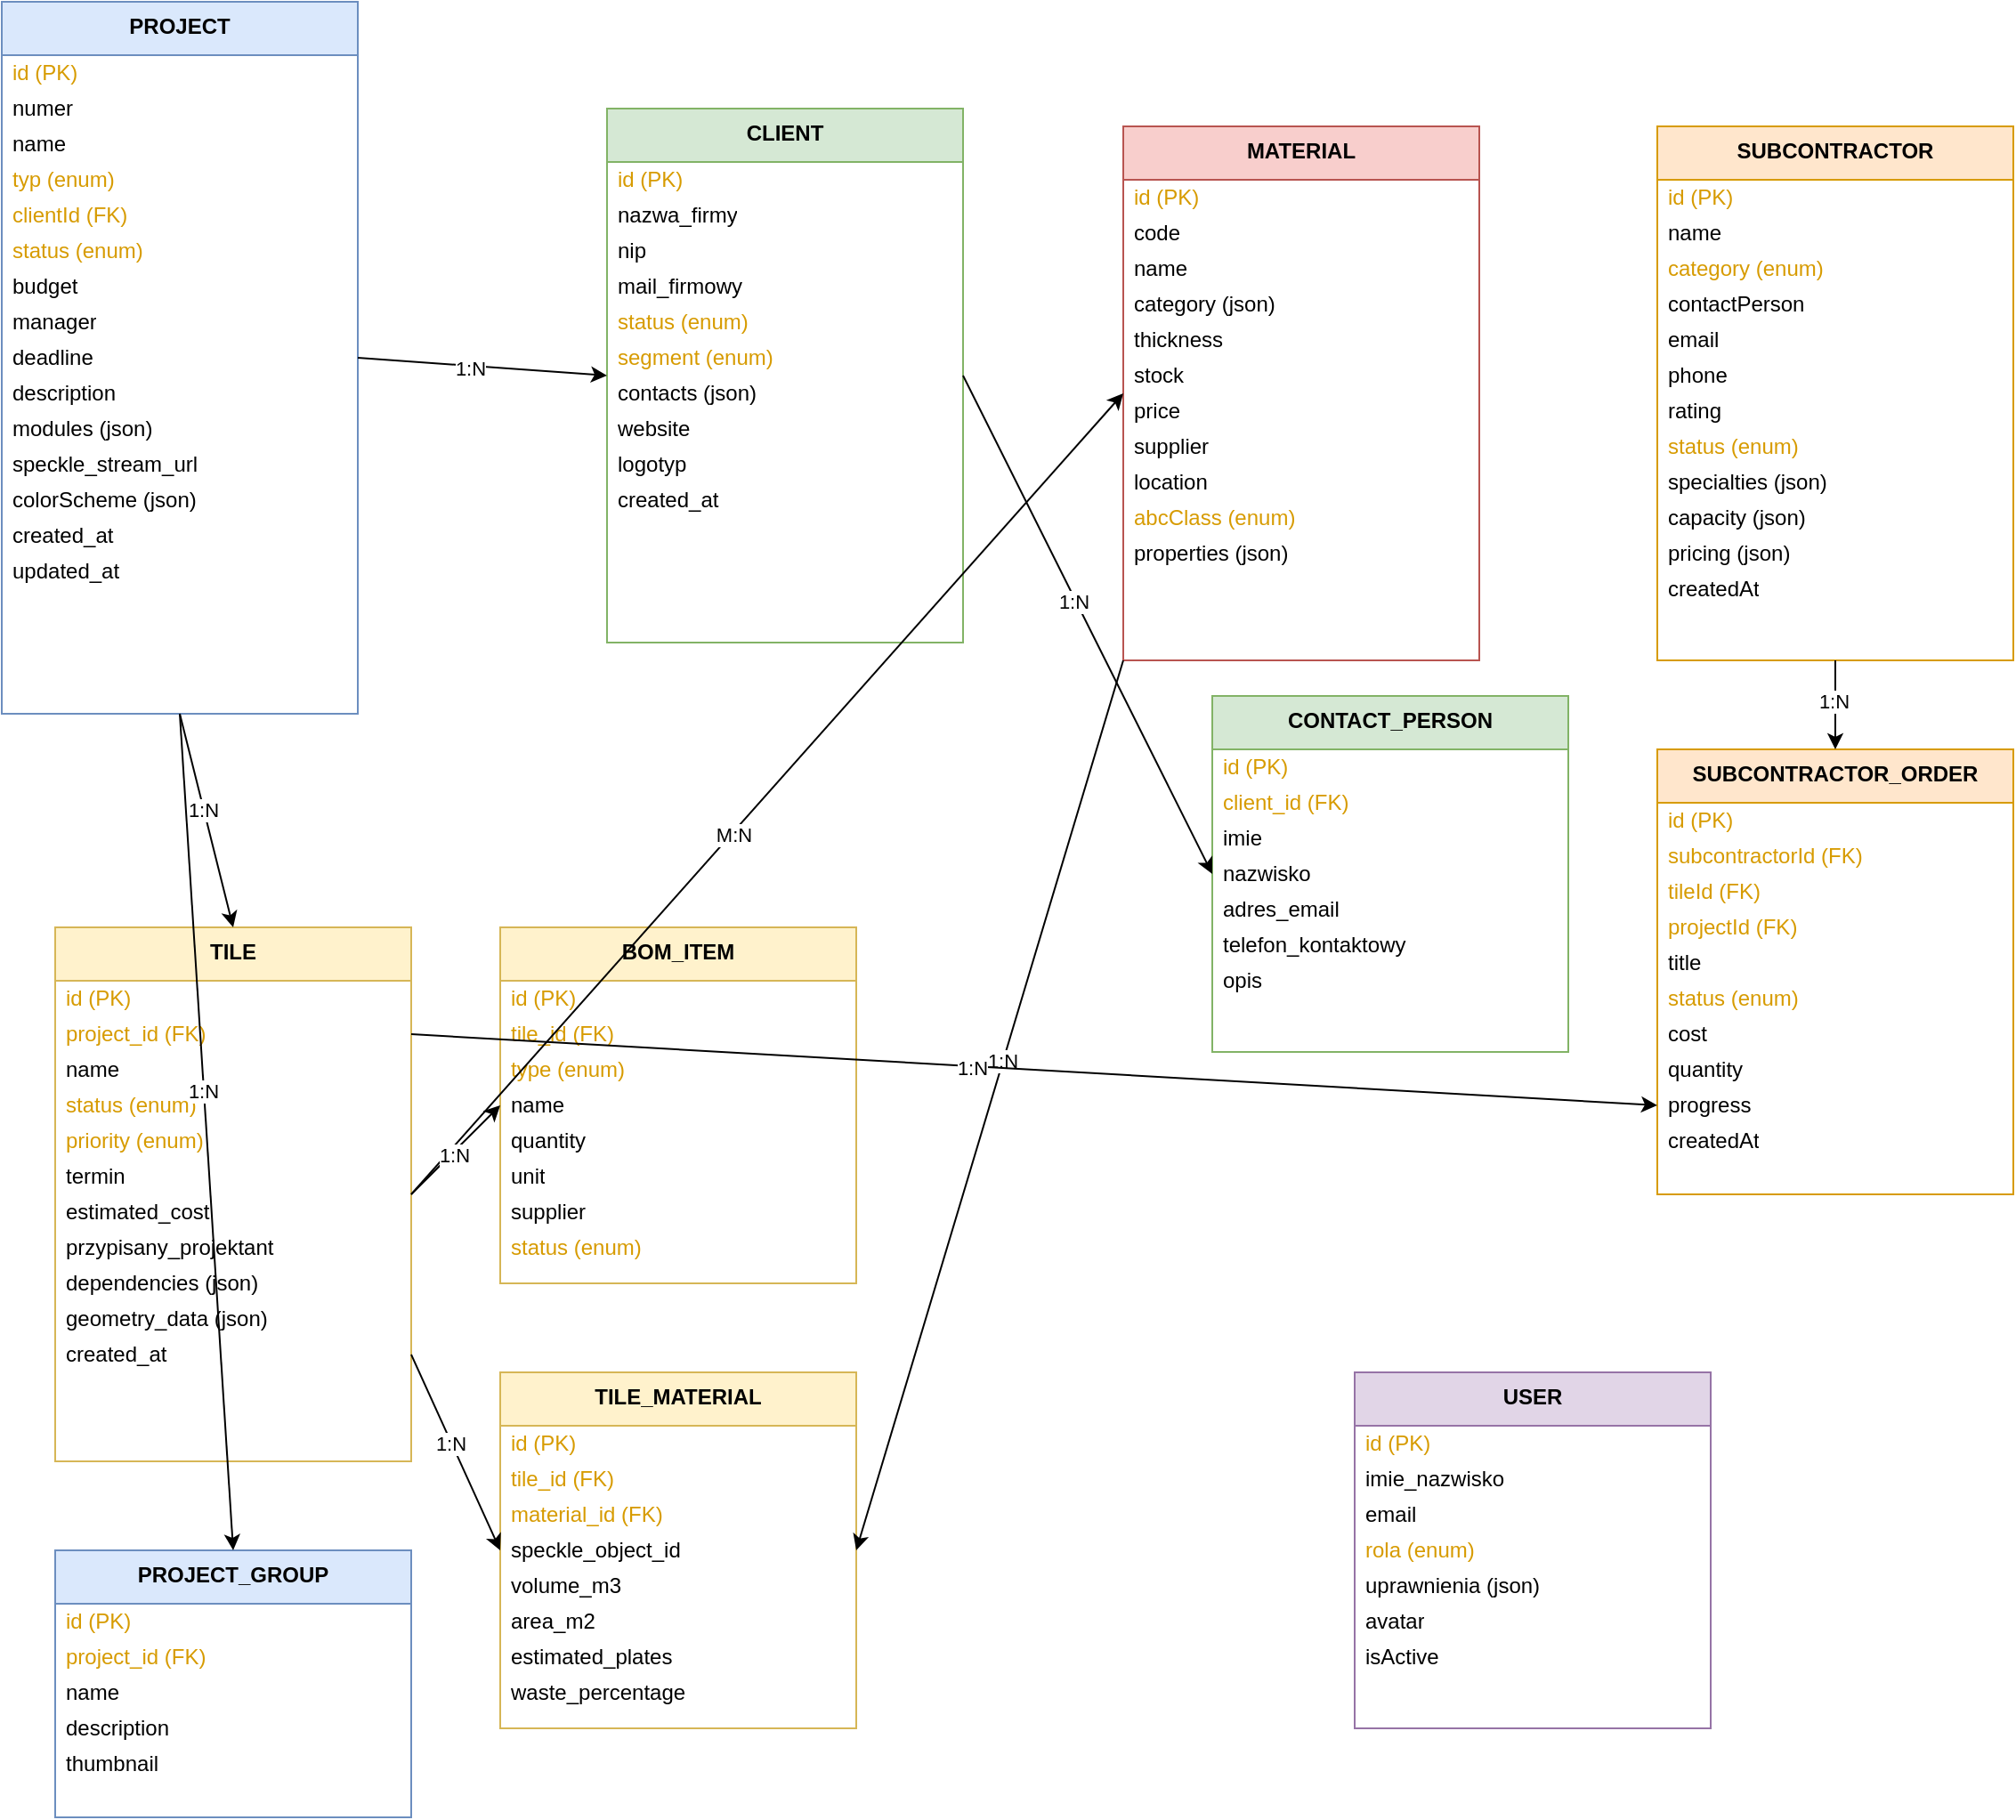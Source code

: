<mxfile>
    <diagram name="FabManage ERD" id="erd-diagram">
        <mxGraphModel dx="693" dy="568" grid="1" gridSize="10" guides="1" tooltips="1" connect="1" arrows="1" fold="1" page="1" pageScale="1" pageWidth="3000" pageHeight="2000" math="0" shadow="0">
            <root>
                <mxCell id="0"/>
                <mxCell id="1" parent="0"/>
                <mxCell id="project" value="PROJECT" style="swimlane;fontStyle=1;align=center;verticalAlign=top;childLayout=stackLayout;horizontal=1;startSize=30;horizontalStack=0;resizeParent=1;resizeLast=0;collapsible=1;marginBottom=0;whiteSpace=wrap;html=1;fillColor=#dae8fc;strokeColor=#6c8ebf;" parent="1" vertex="1">
                    <mxGeometry x="70" y="30" width="200" height="400" as="geometry"/>
                </mxCell>
                <mxCell id="project-id" value="id (PK)" style="text;strokeColor=none;fillColor=none;align=left;verticalAlign=middle;spacingLeft=4;spacingRight=4;overflow=hidden;rotatable=0;points=[[0,0.5],[1,0.5]];portConstraint=eastwest;whiteSpace=wrap;html=1;fontColor=#d79b00;" parent="project" vertex="1">
                    <mxGeometry y="30" width="200" height="20" as="geometry"/>
                </mxCell>
                <mxCell id="project-numer" value="numer" style="text;strokeColor=none;fillColor=none;align=left;verticalAlign=middle;spacingLeft=4;spacingRight=4;overflow=hidden;rotatable=0;points=[[0,0.5],[1,0.5]];portConstraint=eastwest;whiteSpace=wrap;html=1;" parent="project" vertex="1">
                    <mxGeometry y="50" width="200" height="20" as="geometry"/>
                </mxCell>
                <mxCell id="project-name" value="name" style="text;strokeColor=none;fillColor=none;align=left;verticalAlign=middle;spacingLeft=4;spacingRight=4;overflow=hidden;rotatable=0;points=[[0,0.5],[1,0.5]];portConstraint=eastwest;whiteSpace=wrap;html=1;" parent="project" vertex="1">
                    <mxGeometry y="70" width="200" height="20" as="geometry"/>
                </mxCell>
                <mxCell id="project-typ" value="typ (enum)" style="text;strokeColor=none;fillColor=none;align=left;verticalAlign=middle;spacingLeft=4;spacingRight=4;overflow=hidden;rotatable=0;points=[[0,0.5],[1,0.5]];portConstraint=eastwest;whiteSpace=wrap;html=1;fontColor=#d79b00;" parent="project" vertex="1">
                    <mxGeometry y="90" width="200" height="20" as="geometry"/>
                </mxCell>
                <mxCell id="project-clientId" value="clientId (FK)" style="text;strokeColor=none;fillColor=none;align=left;verticalAlign=middle;spacingLeft=4;spacingRight=4;overflow=hidden;rotatable=0;points=[[0,0.5],[1,0.5]];portConstraint=eastwest;whiteSpace=wrap;html=1;fontColor=#d79b00;" parent="project" vertex="1">
                    <mxGeometry y="110" width="200" height="20" as="geometry"/>
                </mxCell>
                <mxCell id="project-status" value="status (enum)" style="text;strokeColor=none;fillColor=none;align=left;verticalAlign=middle;spacingLeft=4;spacingRight=4;overflow=hidden;rotatable=0;points=[[0,0.5],[1,0.5]];portConstraint=eastwest;whiteSpace=wrap;html=1;fontColor=#d79b00;" parent="project" vertex="1">
                    <mxGeometry y="130" width="200" height="20" as="geometry"/>
                </mxCell>
                <mxCell id="project-budget" value="budget" style="text;strokeColor=none;fillColor=none;align=left;verticalAlign=middle;spacingLeft=4;spacingRight=4;overflow=hidden;rotatable=0;points=[[0,0.5],[1,0.5]];portConstraint=eastwest;whiteSpace=wrap;html=1;" parent="project" vertex="1">
                    <mxGeometry y="150" width="200" height="20" as="geometry"/>
                </mxCell>
                <mxCell id="project-manager" value="manager" style="text;strokeColor=none;fillColor=none;align=left;verticalAlign=middle;spacingLeft=4;spacingRight=4;overflow=hidden;rotatable=0;points=[[0,0.5],[1,0.5]];portConstraint=eastwest;whiteSpace=wrap;html=1;" parent="project" vertex="1">
                    <mxGeometry y="170" width="200" height="20" as="geometry"/>
                </mxCell>
                <mxCell id="project-deadline" value="deadline" style="text;strokeColor=none;fillColor=none;align=left;verticalAlign=middle;spacingLeft=4;spacingRight=4;overflow=hidden;rotatable=0;points=[[0,0.5],[1,0.5]];portConstraint=eastwest;whiteSpace=wrap;html=1;" parent="project" vertex="1">
                    <mxGeometry y="190" width="200" height="20" as="geometry"/>
                </mxCell>
                <mxCell id="project-description" value="description" style="text;strokeColor=none;fillColor=none;align=left;verticalAlign=middle;spacingLeft=4;spacingRight=4;overflow=hidden;rotatable=0;points=[[0,0.5],[1,0.5]];portConstraint=eastwest;whiteSpace=wrap;html=1;" parent="project" vertex="1">
                    <mxGeometry y="210" width="200" height="20" as="geometry"/>
                </mxCell>
                <mxCell id="project-modules" value="modules (json)" style="text;strokeColor=none;fillColor=none;align=left;verticalAlign=middle;spacingLeft=4;spacingRight=4;overflow=hidden;rotatable=0;points=[[0,0.5],[1,0.5]];portConstraint=eastwest;whiteSpace=wrap;html=1;" parent="project" vertex="1">
                    <mxGeometry y="230" width="200" height="20" as="geometry"/>
                </mxCell>
                <mxCell id="project-speckle" value="speckle_stream_url" style="text;strokeColor=none;fillColor=none;align=left;verticalAlign=middle;spacingLeft=4;spacingRight=4;overflow=hidden;rotatable=0;points=[[0,0.5],[1,0.5]];portConstraint=eastwest;whiteSpace=wrap;html=1;" parent="project" vertex="1">
                    <mxGeometry y="250" width="200" height="20" as="geometry"/>
                </mxCell>
                <mxCell id="project-color" value="colorScheme (json)" style="text;strokeColor=none;fillColor=none;align=left;verticalAlign=middle;spacingLeft=4;spacingRight=4;overflow=hidden;rotatable=0;points=[[0,0.5],[1,0.5]];portConstraint=eastwest;whiteSpace=wrap;html=1;" parent="project" vertex="1">
                    <mxGeometry y="270" width="200" height="20" as="geometry"/>
                </mxCell>
                <mxCell id="project-created" value="created_at" style="text;strokeColor=none;fillColor=none;align=left;verticalAlign=middle;spacingLeft=4;spacingRight=4;overflow=hidden;rotatable=0;points=[[0,0.5],[1,0.5]];portConstraint=eastwest;whiteSpace=wrap;html=1;" parent="project" vertex="1">
                    <mxGeometry y="290" width="200" height="20" as="geometry"/>
                </mxCell>
                <mxCell id="project-updated" value="updated_at" style="text;strokeColor=none;fillColor=none;align=left;verticalAlign=middle;spacingLeft=4;spacingRight=4;overflow=hidden;rotatable=0;points=[[0,0.5],[1,0.5]];portConstraint=eastwest;whiteSpace=wrap;html=1;" parent="project" vertex="1">
                    <mxGeometry y="310" width="200" height="20" as="geometry"/>
                </mxCell>
                <mxCell id="project_group" value="PROJECT_GROUP" style="swimlane;fontStyle=1;align=center;verticalAlign=top;childLayout=stackLayout;horizontal=1;startSize=30;horizontalStack=0;resizeParent=1;resizeLast=0;collapsible=1;marginBottom=0;whiteSpace=wrap;html=1;fillColor=#dae8fc;strokeColor=#6c8ebf;" parent="1" vertex="1">
                    <mxGeometry x="100" y="900" width="200" height="150" as="geometry"/>
                </mxCell>
                <mxCell id="project_group-id" value="id (PK)" style="text;strokeColor=none;fillColor=none;align=left;verticalAlign=middle;spacingLeft=4;spacingRight=4;overflow=hidden;rotatable=0;points=[[0,0.5],[1,0.5]];portConstraint=eastwest;whiteSpace=wrap;html=1;fontColor=#d79b00;" parent="project_group" vertex="1">
                    <mxGeometry y="30" width="200" height="20" as="geometry"/>
                </mxCell>
                <mxCell id="project_group-project_id" value="project_id (FK)" style="text;strokeColor=none;fillColor=none;align=left;verticalAlign=middle;spacingLeft=4;spacingRight=4;overflow=hidden;rotatable=0;points=[[0,0.5],[1,0.5]];portConstraint=eastwest;whiteSpace=wrap;html=1;fontColor=#d79b00;" parent="project_group" vertex="1">
                    <mxGeometry y="50" width="200" height="20" as="geometry"/>
                </mxCell>
                <mxCell id="project_group-name" value="name" style="text;strokeColor=none;fillColor=none;align=left;verticalAlign=middle;spacingLeft=4;spacingRight=4;overflow=hidden;rotatable=0;points=[[0,0.5],[1,0.5]];portConstraint=eastwest;whiteSpace=wrap;html=1;" parent="project_group" vertex="1">
                    <mxGeometry y="70" width="200" height="20" as="geometry"/>
                </mxCell>
                <mxCell id="project_group-description" value="description" style="text;strokeColor=none;fillColor=none;align=left;verticalAlign=middle;spacingLeft=4;spacingRight=4;overflow=hidden;rotatable=0;points=[[0,0.5],[1,0.5]];portConstraint=eastwest;whiteSpace=wrap;html=1;" parent="project_group" vertex="1">
                    <mxGeometry y="90" width="200" height="20" as="geometry"/>
                </mxCell>
                <mxCell id="project_group-thumbnail" value="thumbnail" style="text;strokeColor=none;fillColor=none;align=left;verticalAlign=middle;spacingLeft=4;spacingRight=4;overflow=hidden;rotatable=0;points=[[0,0.5],[1,0.5]];portConstraint=eastwest;whiteSpace=wrap;html=1;" parent="project_group" vertex="1">
                    <mxGeometry y="110" width="200" height="20" as="geometry"/>
                </mxCell>
                <mxCell id="client" value="CLIENT" style="swimlane;fontStyle=1;align=center;verticalAlign=top;childLayout=stackLayout;horizontal=1;startSize=30;horizontalStack=0;resizeParent=1;resizeLast=0;collapsible=1;marginBottom=0;whiteSpace=wrap;html=1;fillColor=#d5e8d4;strokeColor=#82b366;" parent="1" vertex="1">
                    <mxGeometry x="410" y="90" width="200" height="300" as="geometry"/>
                </mxCell>
                <mxCell id="client-id" value="id (PK)" style="text;strokeColor=none;fillColor=none;align=left;verticalAlign=middle;spacingLeft=4;spacingRight=4;overflow=hidden;rotatable=0;points=[[0,0.5],[1,0.5]];portConstraint=eastwest;whiteSpace=wrap;html=1;fontColor=#d79b00;" parent="client" vertex="1">
                    <mxGeometry y="30" width="200" height="20" as="geometry"/>
                </mxCell>
                <mxCell id="client-nazwa" value="nazwa_firmy" style="text;strokeColor=none;fillColor=none;align=left;verticalAlign=middle;spacingLeft=4;spacingRight=4;overflow=hidden;rotatable=0;points=[[0,0.5],[1,0.5]];portConstraint=eastwest;whiteSpace=wrap;html=1;" parent="client" vertex="1">
                    <mxGeometry y="50" width="200" height="20" as="geometry"/>
                </mxCell>
                <mxCell id="client-nip" value="nip" style="text;strokeColor=none;fillColor=none;align=left;verticalAlign=middle;spacingLeft=4;spacingRight=4;overflow=hidden;rotatable=0;points=[[0,0.5],[1,0.5]];portConstraint=eastwest;whiteSpace=wrap;html=1;" parent="client" vertex="1">
                    <mxGeometry y="70" width="200" height="20" as="geometry"/>
                </mxCell>
                <mxCell id="client-email" value="mail_firmowy" style="text;strokeColor=none;fillColor=none;align=left;verticalAlign=middle;spacingLeft=4;spacingRight=4;overflow=hidden;rotatable=0;points=[[0,0.5],[1,0.5]];portConstraint=eastwest;whiteSpace=wrap;html=1;" parent="client" vertex="1">
                    <mxGeometry y="90" width="200" height="20" as="geometry"/>
                </mxCell>
                <mxCell id="client-status" value="status (enum)" style="text;strokeColor=none;fillColor=none;align=left;verticalAlign=middle;spacingLeft=4;spacingRight=4;overflow=hidden;rotatable=0;points=[[0,0.5],[1,0.5]];portConstraint=eastwest;whiteSpace=wrap;html=1;fontColor=#d79b00;" parent="client" vertex="1">
                    <mxGeometry y="110" width="200" height="20" as="geometry"/>
                </mxCell>
                <mxCell id="client-segment" value="segment (enum)" style="text;strokeColor=none;fillColor=none;align=left;verticalAlign=middle;spacingLeft=4;spacingRight=4;overflow=hidden;rotatable=0;points=[[0,0.5],[1,0.5]];portConstraint=eastwest;whiteSpace=wrap;html=1;fontColor=#d79b00;" parent="client" vertex="1">
                    <mxGeometry y="130" width="200" height="20" as="geometry"/>
                </mxCell>
                <mxCell id="client-contacts" value="contacts (json)" style="text;strokeColor=none;fillColor=none;align=left;verticalAlign=middle;spacingLeft=4;spacingRight=4;overflow=hidden;rotatable=0;points=[[0,0.5],[1,0.5]];portConstraint=eastwest;whiteSpace=wrap;html=1;" parent="client" vertex="1">
                    <mxGeometry y="150" width="200" height="20" as="geometry"/>
                </mxCell>
                <mxCell id="client-website" value="website" style="text;strokeColor=none;fillColor=none;align=left;verticalAlign=middle;spacingLeft=4;spacingRight=4;overflow=hidden;rotatable=0;points=[[0,0.5],[1,0.5]];portConstraint=eastwest;whiteSpace=wrap;html=1;" parent="client" vertex="1">
                    <mxGeometry y="170" width="200" height="20" as="geometry"/>
                </mxCell>
                <mxCell id="client-logo" value="logotyp" style="text;strokeColor=none;fillColor=none;align=left;verticalAlign=middle;spacingLeft=4;spacingRight=4;overflow=hidden;rotatable=0;points=[[0,0.5],[1,0.5]];portConstraint=eastwest;whiteSpace=wrap;html=1;" parent="client" vertex="1">
                    <mxGeometry y="190" width="200" height="20" as="geometry"/>
                </mxCell>
                <mxCell id="client-created" value="created_at" style="text;strokeColor=none;fillColor=none;align=left;verticalAlign=middle;spacingLeft=4;spacingRight=4;overflow=hidden;rotatable=0;points=[[0,0.5],[1,0.5]];portConstraint=eastwest;whiteSpace=wrap;html=1;" parent="client" vertex="1">
                    <mxGeometry y="210" width="200" height="20" as="geometry"/>
                </mxCell>
                <mxCell id="contact_person" value="CONTACT_PERSON" style="swimlane;fontStyle=1;align=center;verticalAlign=top;childLayout=stackLayout;horizontal=1;startSize=30;horizontalStack=0;resizeParent=1;resizeLast=0;collapsible=1;marginBottom=0;whiteSpace=wrap;html=1;fillColor=#d5e8d4;strokeColor=#82b366;" parent="1" vertex="1">
                    <mxGeometry x="750" y="420" width="200" height="200" as="geometry"/>
                </mxCell>
                <mxCell id="contact_person-id" value="id (PK)" style="text;strokeColor=none;fillColor=none;align=left;verticalAlign=middle;spacingLeft=4;spacingRight=4;overflow=hidden;rotatable=0;points=[[0,0.5],[1,0.5]];portConstraint=eastwest;whiteSpace=wrap;html=1;fontColor=#d79b00;" parent="contact_person" vertex="1">
                    <mxGeometry y="30" width="200" height="20" as="geometry"/>
                </mxCell>
                <mxCell id="contact_person-client_id" value="client_id (FK)" style="text;strokeColor=none;fillColor=none;align=left;verticalAlign=middle;spacingLeft=4;spacingRight=4;overflow=hidden;rotatable=0;points=[[0,0.5],[1,0.5]];portConstraint=eastwest;whiteSpace=wrap;html=1;fontColor=#d79b00;" parent="contact_person" vertex="1">
                    <mxGeometry y="50" width="200" height="20" as="geometry"/>
                </mxCell>
                <mxCell id="contact_person-imie" value="imie" style="text;strokeColor=none;fillColor=none;align=left;verticalAlign=middle;spacingLeft=4;spacingRight=4;overflow=hidden;rotatable=0;points=[[0,0.5],[1,0.5]];portConstraint=eastwest;whiteSpace=wrap;html=1;" parent="contact_person" vertex="1">
                    <mxGeometry y="70" width="200" height="20" as="geometry"/>
                </mxCell>
                <mxCell id="contact_person-nazwisko" value="nazwisko" style="text;strokeColor=none;fillColor=none;align=left;verticalAlign=middle;spacingLeft=4;spacingRight=4;overflow=hidden;rotatable=0;points=[[0,0.5],[1,0.5]];portConstraint=eastwest;whiteSpace=wrap;html=1;" parent="contact_person" vertex="1">
                    <mxGeometry y="90" width="200" height="20" as="geometry"/>
                </mxCell>
                <mxCell id="contact_person-email" value="adres_email" style="text;strokeColor=none;fillColor=none;align=left;verticalAlign=middle;spacingLeft=4;spacingRight=4;overflow=hidden;rotatable=0;points=[[0,0.5],[1,0.5]];portConstraint=eastwest;whiteSpace=wrap;html=1;" parent="contact_person" vertex="1">
                    <mxGeometry y="110" width="200" height="20" as="geometry"/>
                </mxCell>
                <mxCell id="contact_person-telefon" value="telefon_kontaktowy" style="text;strokeColor=none;fillColor=none;align=left;verticalAlign=middle;spacingLeft=4;spacingRight=4;overflow=hidden;rotatable=0;points=[[0,0.5],[1,0.5]];portConstraint=eastwest;whiteSpace=wrap;html=1;" parent="contact_person" vertex="1">
                    <mxGeometry y="130" width="200" height="20" as="geometry"/>
                </mxCell>
                <mxCell id="contact_person-opis" value="opis" style="text;strokeColor=none;fillColor=none;align=left;verticalAlign=middle;spacingLeft=4;spacingRight=4;overflow=hidden;rotatable=0;points=[[0,0.5],[1,0.5]];portConstraint=eastwest;whiteSpace=wrap;html=1;" parent="contact_person" vertex="1">
                    <mxGeometry y="150" width="200" height="20" as="geometry"/>
                </mxCell>
                <mxCell id="tile" value="TILE" style="swimlane;fontStyle=1;align=center;verticalAlign=top;childLayout=stackLayout;horizontal=1;startSize=30;horizontalStack=0;resizeParent=1;resizeLast=0;collapsible=1;marginBottom=0;whiteSpace=wrap;html=1;fillColor=#fff2cc;strokeColor=#d6b656;" parent="1" vertex="1">
                    <mxGeometry x="100" y="550" width="200" height="300" as="geometry"/>
                </mxCell>
                <mxCell id="tile-id" value="id (PK)" style="text;strokeColor=none;fillColor=none;align=left;verticalAlign=middle;spacingLeft=4;spacingRight=4;overflow=hidden;rotatable=0;points=[[0,0.5],[1,0.5]];portConstraint=eastwest;whiteSpace=wrap;html=1;fontColor=#d79b00;" parent="tile" vertex="1">
                    <mxGeometry y="30" width="200" height="20" as="geometry"/>
                </mxCell>
                <mxCell id="tile-projectId" value="project_id (FK)" style="text;strokeColor=none;fillColor=none;align=left;verticalAlign=middle;spacingLeft=4;spacingRight=4;overflow=hidden;rotatable=0;points=[[0,0.5],[1,0.5]];portConstraint=eastwest;whiteSpace=wrap;html=1;fontColor=#d79b00;" parent="tile" vertex="1">
                    <mxGeometry y="50" width="200" height="20" as="geometry"/>
                </mxCell>
                <mxCell id="tile-name" value="name" style="text;strokeColor=none;fillColor=none;align=left;verticalAlign=middle;spacingLeft=4;spacingRight=4;overflow=hidden;rotatable=0;points=[[0,0.5],[1,0.5]];portConstraint=eastwest;whiteSpace=wrap;html=1;" parent="tile" vertex="1">
                    <mxGeometry y="70" width="200" height="20" as="geometry"/>
                </mxCell>
                <mxCell id="tile-status" value="status (enum)" style="text;strokeColor=none;fillColor=none;align=left;verticalAlign=middle;spacingLeft=4;spacingRight=4;overflow=hidden;rotatable=0;points=[[0,0.5],[1,0.5]];portConstraint=eastwest;whiteSpace=wrap;html=1;fontColor=#d79b00;" parent="tile" vertex="1">
                    <mxGeometry y="90" width="200" height="20" as="geometry"/>
                </mxCell>
                <mxCell id="tile-priority" value="priority (enum)" style="text;strokeColor=none;fillColor=none;align=left;verticalAlign=middle;spacingLeft=4;spacingRight=4;overflow=hidden;rotatable=0;points=[[0,0.5],[1,0.5]];portConstraint=eastwest;whiteSpace=wrap;html=1;fontColor=#d79b00;" parent="tile" vertex="1">
                    <mxGeometry y="110" width="200" height="20" as="geometry"/>
                </mxCell>
                <mxCell id="tile-deadline" value="termin" style="text;strokeColor=none;fillColor=none;align=left;verticalAlign=middle;spacingLeft=4;spacingRight=4;overflow=hidden;rotatable=0;points=[[0,0.5],[1,0.5]];portConstraint=eastwest;whiteSpace=wrap;html=1;" parent="tile" vertex="1">
                    <mxGeometry y="130" width="200" height="20" as="geometry"/>
                </mxCell>
                <mxCell id="tile-cost" value="estimated_cost" style="text;strokeColor=none;fillColor=none;align=left;verticalAlign=middle;spacingLeft=4;spacingRight=4;overflow=hidden;rotatable=0;points=[[0,0.5],[1,0.5]];portConstraint=eastwest;whiteSpace=wrap;html=1;" parent="tile" vertex="1">
                    <mxGeometry y="150" width="200" height="20" as="geometry"/>
                </mxCell>
                <mxCell id="tile-designer" value="przypisany_projektant" style="text;strokeColor=none;fillColor=none;align=left;verticalAlign=middle;spacingLeft=4;spacingRight=4;overflow=hidden;rotatable=0;points=[[0,0.5],[1,0.5]];portConstraint=eastwest;whiteSpace=wrap;html=1;" parent="tile" vertex="1">
                    <mxGeometry y="170" width="200" height="20" as="geometry"/>
                </mxCell>
                <mxCell id="tile-dependencies" value="dependencies (json)" style="text;strokeColor=none;fillColor=none;align=left;verticalAlign=middle;spacingLeft=4;spacingRight=4;overflow=hidden;rotatable=0;points=[[0,0.5],[1,0.5]];portConstraint=eastwest;whiteSpace=wrap;html=1;" parent="tile" vertex="1">
                    <mxGeometry y="190" width="200" height="20" as="geometry"/>
                </mxCell>
                <mxCell id="tile-geometry" value="geometry_data (json)" style="text;strokeColor=none;fillColor=none;align=left;verticalAlign=middle;spacingLeft=4;spacingRight=4;overflow=hidden;rotatable=0;points=[[0,0.5],[1,0.5]];portConstraint=eastwest;whiteSpace=wrap;html=1;" parent="tile" vertex="1">
                    <mxGeometry y="210" width="200" height="20" as="geometry"/>
                </mxCell>
                <mxCell id="tile-created" value="created_at" style="text;strokeColor=none;fillColor=none;align=left;verticalAlign=middle;spacingLeft=4;spacingRight=4;overflow=hidden;rotatable=0;points=[[0,0.5],[1,0.5]];portConstraint=eastwest;whiteSpace=wrap;html=1;" parent="tile" vertex="1">
                    <mxGeometry y="230" width="200" height="20" as="geometry"/>
                </mxCell>
                <mxCell id="bom_item" value="BOM_ITEM" style="swimlane;fontStyle=1;align=center;verticalAlign=top;childLayout=stackLayout;horizontal=1;startSize=30;horizontalStack=0;resizeParent=1;resizeLast=0;collapsible=1;marginBottom=0;whiteSpace=wrap;html=1;fillColor=#fff2cc;strokeColor=#d6b656;" parent="1" vertex="1">
                    <mxGeometry x="350" y="550" width="200" height="200" as="geometry"/>
                </mxCell>
                <mxCell id="bom_item-id" value="id (PK)" style="text;strokeColor=none;fillColor=none;align=left;verticalAlign=middle;spacingLeft=4;spacingRight=4;overflow=hidden;rotatable=0;points=[[0,0.5],[1,0.5]];portConstraint=eastwest;whiteSpace=wrap;html=1;fontColor=#d79b00;" parent="bom_item" vertex="1">
                    <mxGeometry y="30" width="200" height="20" as="geometry"/>
                </mxCell>
                <mxCell id="bom_item-tile_id" value="tile_id (FK)" style="text;strokeColor=none;fillColor=none;align=left;verticalAlign=middle;spacingLeft=4;spacingRight=4;overflow=hidden;rotatable=0;points=[[0,0.5],[1,0.5]];portConstraint=eastwest;whiteSpace=wrap;html=1;fontColor=#d79b00;" parent="bom_item" vertex="1">
                    <mxGeometry y="50" width="200" height="20" as="geometry"/>
                </mxCell>
                <mxCell id="bom_item-type" value="type (enum)" style="text;strokeColor=none;fillColor=none;align=left;verticalAlign=middle;spacingLeft=4;spacingRight=4;overflow=hidden;rotatable=0;points=[[0,0.5],[1,0.5]];portConstraint=eastwest;whiteSpace=wrap;html=1;fontColor=#d79b00;" parent="bom_item" vertex="1">
                    <mxGeometry y="70" width="200" height="20" as="geometry"/>
                </mxCell>
                <mxCell id="bom_item-name" value="name" style="text;strokeColor=none;fillColor=none;align=left;verticalAlign=middle;spacingLeft=4;spacingRight=4;overflow=hidden;rotatable=0;points=[[0,0.5],[1,0.5]];portConstraint=eastwest;whiteSpace=wrap;html=1;" parent="bom_item" vertex="1">
                    <mxGeometry y="90" width="200" height="20" as="geometry"/>
                </mxCell>
                <mxCell id="bom_item-quantity" value="quantity" style="text;strokeColor=none;fillColor=none;align=left;verticalAlign=middle;spacingLeft=4;spacingRight=4;overflow=hidden;rotatable=0;points=[[0,0.5],[1,0.5]];portConstraint=eastwest;whiteSpace=wrap;html=1;" parent="bom_item" vertex="1">
                    <mxGeometry y="110" width="200" height="20" as="geometry"/>
                </mxCell>
                <mxCell id="bom_item-unit" value="unit" style="text;strokeColor=none;fillColor=none;align=left;verticalAlign=middle;spacingLeft=4;spacingRight=4;overflow=hidden;rotatable=0;points=[[0,0.5],[1,0.5]];portConstraint=eastwest;whiteSpace=wrap;html=1;" parent="bom_item" vertex="1">
                    <mxGeometry y="130" width="200" height="20" as="geometry"/>
                </mxCell>
                <mxCell id="bom_item-supplier" value="supplier" style="text;strokeColor=none;fillColor=none;align=left;verticalAlign=middle;spacingLeft=4;spacingRight=4;overflow=hidden;rotatable=0;points=[[0,0.5],[1,0.5]];portConstraint=eastwest;whiteSpace=wrap;html=1;" parent="bom_item" vertex="1">
                    <mxGeometry y="150" width="200" height="20" as="geometry"/>
                </mxCell>
                <mxCell id="bom_item-status" value="status (enum)" style="text;strokeColor=none;fillColor=none;align=left;verticalAlign=middle;spacingLeft=4;spacingRight=4;overflow=hidden;rotatable=0;points=[[0,0.5],[1,0.5]];portConstraint=eastwest;whiteSpace=wrap;html=1;fontColor=#d79b00;" parent="bom_item" vertex="1">
                    <mxGeometry y="170" width="200" height="20" as="geometry"/>
                </mxCell>
                <mxCell id="tile_material" value="TILE_MATERIAL" style="swimlane;fontStyle=1;align=center;verticalAlign=top;childLayout=stackLayout;horizontal=1;startSize=30;horizontalStack=0;resizeParent=1;resizeLast=0;collapsible=1;marginBottom=0;whiteSpace=wrap;html=1;fillColor=#fff2cc;strokeColor=#d6b656;" parent="1" vertex="1">
                    <mxGeometry x="350" y="800" width="200" height="200" as="geometry"/>
                </mxCell>
                <mxCell id="tile_material-id" value="id (PK)" style="text;strokeColor=none;fillColor=none;align=left;verticalAlign=middle;spacingLeft=4;spacingRight=4;overflow=hidden;rotatable=0;points=[[0,0.5],[1,0.5]];portConstraint=eastwest;whiteSpace=wrap;html=1;fontColor=#d79b00;" parent="tile_material" vertex="1">
                    <mxGeometry y="30" width="200" height="20" as="geometry"/>
                </mxCell>
                <mxCell id="tile_material-tile_id" value="tile_id (FK)" style="text;strokeColor=none;fillColor=none;align=left;verticalAlign=middle;spacingLeft=4;spacingRight=4;overflow=hidden;rotatable=0;points=[[0,0.5],[1,0.5]];portConstraint=eastwest;whiteSpace=wrap;html=1;fontColor=#d79b00;" parent="tile_material" vertex="1">
                    <mxGeometry y="50" width="200" height="20" as="geometry"/>
                </mxCell>
                <mxCell id="tile_material-material_id" value="material_id (FK)" style="text;strokeColor=none;fillColor=none;align=left;verticalAlign=middle;spacingLeft=4;spacingRight=4;overflow=hidden;rotatable=0;points=[[0,0.5],[1,0.5]];portConstraint=eastwest;whiteSpace=wrap;html=1;fontColor=#d79b00;" parent="tile_material" vertex="1">
                    <mxGeometry y="70" width="200" height="20" as="geometry"/>
                </mxCell>
                <mxCell id="tile_material-speckle_object_id" value="speckle_object_id" style="text;strokeColor=none;fillColor=none;align=left;verticalAlign=middle;spacingLeft=4;spacingRight=4;overflow=hidden;rotatable=0;points=[[0,0.5],[1,0.5]];portConstraint=eastwest;whiteSpace=wrap;html=1;" parent="tile_material" vertex="1">
                    <mxGeometry y="90" width="200" height="20" as="geometry"/>
                </mxCell>
                <mxCell id="tile_material-volume" value="volume_m3" style="text;strokeColor=none;fillColor=none;align=left;verticalAlign=middle;spacingLeft=4;spacingRight=4;overflow=hidden;rotatable=0;points=[[0,0.5],[1,0.5]];portConstraint=eastwest;whiteSpace=wrap;html=1;" parent="tile_material" vertex="1">
                    <mxGeometry y="110" width="200" height="20" as="geometry"/>
                </mxCell>
                <mxCell id="tile_material-area" value="area_m2" style="text;strokeColor=none;fillColor=none;align=left;verticalAlign=middle;spacingLeft=4;spacingRight=4;overflow=hidden;rotatable=0;points=[[0,0.5],[1,0.5]];portConstraint=eastwest;whiteSpace=wrap;html=1;" parent="tile_material" vertex="1">
                    <mxGeometry y="130" width="200" height="20" as="geometry"/>
                </mxCell>
                <mxCell id="tile_material-plates" value="estimated_plates" style="text;strokeColor=none;fillColor=none;align=left;verticalAlign=middle;spacingLeft=4;spacingRight=4;overflow=hidden;rotatable=0;points=[[0,0.5],[1,0.5]];portConstraint=eastwest;whiteSpace=wrap;html=1;" parent="tile_material" vertex="1">
                    <mxGeometry y="150" width="200" height="20" as="geometry"/>
                </mxCell>
                <mxCell id="tile_material-waste" value="waste_percentage" style="text;strokeColor=none;fillColor=none;align=left;verticalAlign=middle;spacingLeft=4;spacingRight=4;overflow=hidden;rotatable=0;points=[[0,0.5],[1,0.5]];portConstraint=eastwest;whiteSpace=wrap;html=1;" parent="tile_material" vertex="1">
                    <mxGeometry y="170" width="200" height="20" as="geometry"/>
                </mxCell>
                <mxCell id="material" value="MATERIAL" style="swimlane;fontStyle=1;align=center;verticalAlign=top;childLayout=stackLayout;horizontal=1;startSize=30;horizontalStack=0;resizeParent=1;resizeLast=0;collapsible=1;marginBottom=0;whiteSpace=wrap;html=1;fillColor=#f8cecc;strokeColor=#b85450;" parent="1" vertex="1">
                    <mxGeometry x="700" y="100" width="200" height="300" as="geometry"/>
                </mxCell>
                <mxCell id="material-id" value="id (PK)" style="text;strokeColor=none;fillColor=none;align=left;verticalAlign=middle;spacingLeft=4;spacingRight=4;overflow=hidden;rotatable=0;points=[[0,0.5],[1,0.5]];portConstraint=eastwest;whiteSpace=wrap;html=1;fontColor=#d79b00;" parent="material" vertex="1">
                    <mxGeometry y="30" width="200" height="20" as="geometry"/>
                </mxCell>
                <mxCell id="material-code" value="code" style="text;strokeColor=none;fillColor=none;align=left;verticalAlign=middle;spacingLeft=4;spacingRight=4;overflow=hidden;rotatable=0;points=[[0,0.5],[1,0.5]];portConstraint=eastwest;whiteSpace=wrap;html=1;" parent="material" vertex="1">
                    <mxGeometry y="50" width="200" height="20" as="geometry"/>
                </mxCell>
                <mxCell id="material-name" value="name" style="text;strokeColor=none;fillColor=none;align=left;verticalAlign=middle;spacingLeft=4;spacingRight=4;overflow=hidden;rotatable=0;points=[[0,0.5],[1,0.5]];portConstraint=eastwest;whiteSpace=wrap;html=1;" parent="material" vertex="1">
                    <mxGeometry y="70" width="200" height="20" as="geometry"/>
                </mxCell>
                <mxCell id="material-category" value="category (json)" style="text;strokeColor=none;fillColor=none;align=left;verticalAlign=middle;spacingLeft=4;spacingRight=4;overflow=hidden;rotatable=0;points=[[0,0.5],[1,0.5]];portConstraint=eastwest;whiteSpace=wrap;html=1;" parent="material" vertex="1">
                    <mxGeometry y="90" width="200" height="20" as="geometry"/>
                </mxCell>
                <mxCell id="material-thickness" value="thickness" style="text;strokeColor=none;fillColor=none;align=left;verticalAlign=middle;spacingLeft=4;spacingRight=4;overflow=hidden;rotatable=0;points=[[0,0.5],[1,0.5]];portConstraint=eastwest;whiteSpace=wrap;html=1;" parent="material" vertex="1">
                    <mxGeometry y="110" width="200" height="20" as="geometry"/>
                </mxCell>
                <mxCell id="material-stock" value="stock" style="text;strokeColor=none;fillColor=none;align=left;verticalAlign=middle;spacingLeft=4;spacingRight=4;overflow=hidden;rotatable=0;points=[[0,0.5],[1,0.5]];portConstraint=eastwest;whiteSpace=wrap;html=1;" parent="material" vertex="1">
                    <mxGeometry y="130" width="200" height="20" as="geometry"/>
                </mxCell>
                <mxCell id="material-price" value="price" style="text;strokeColor=none;fillColor=none;align=left;verticalAlign=middle;spacingLeft=4;spacingRight=4;overflow=hidden;rotatable=0;points=[[0,0.5],[1,0.5]];portConstraint=eastwest;whiteSpace=wrap;html=1;" parent="material" vertex="1">
                    <mxGeometry y="150" width="200" height="20" as="geometry"/>
                </mxCell>
                <mxCell id="material-supplier" value="supplier" style="text;strokeColor=none;fillColor=none;align=left;verticalAlign=middle;spacingLeft=4;spacingRight=4;overflow=hidden;rotatable=0;points=[[0,0.5],[1,0.5]];portConstraint=eastwest;whiteSpace=wrap;html=1;" parent="material" vertex="1">
                    <mxGeometry y="170" width="200" height="20" as="geometry"/>
                </mxCell>
                <mxCell id="material-location" value="location" style="text;strokeColor=none;fillColor=none;align=left;verticalAlign=middle;spacingLeft=4;spacingRight=4;overflow=hidden;rotatable=0;points=[[0,0.5],[1,0.5]];portConstraint=eastwest;whiteSpace=wrap;html=1;" parent="material" vertex="1">
                    <mxGeometry y="190" width="200" height="20" as="geometry"/>
                </mxCell>
                <mxCell id="material-abc" value="abcClass (enum)" style="text;strokeColor=none;fillColor=none;align=left;verticalAlign=middle;spacingLeft=4;spacingRight=4;overflow=hidden;rotatable=0;points=[[0,0.5],[1,0.5]];portConstraint=eastwest;whiteSpace=wrap;html=1;fontColor=#d79b00;" parent="material" vertex="1">
                    <mxGeometry y="210" width="200" height="20" as="geometry"/>
                </mxCell>
                <mxCell id="material-properties" value="properties (json)" style="text;strokeColor=none;fillColor=none;align=left;verticalAlign=middle;spacingLeft=4;spacingRight=4;overflow=hidden;rotatable=0;points=[[0,0.5],[1,0.5]];portConstraint=eastwest;whiteSpace=wrap;html=1;" parent="material" vertex="1">
                    <mxGeometry y="230" width="200" height="20" as="geometry"/>
                </mxCell>
                <mxCell id="user" value="USER" style="swimlane;fontStyle=1;align=center;verticalAlign=top;childLayout=stackLayout;horizontal=1;startSize=30;horizontalStack=0;resizeParent=1;resizeLast=0;collapsible=1;marginBottom=0;whiteSpace=wrap;html=1;fillColor=#e1d5e7;strokeColor=#9673a6;" parent="1" vertex="1">
                    <mxGeometry x="830" y="800" width="200" height="200" as="geometry"/>
                </mxCell>
                <mxCell id="user-id" value="id (PK)" style="text;strokeColor=none;fillColor=none;align=left;verticalAlign=middle;spacingLeft=4;spacingRight=4;overflow=hidden;rotatable=0;points=[[0,0.5],[1,0.5]];portConstraint=eastwest;whiteSpace=wrap;html=1;fontColor=#d79b00;" parent="user" vertex="1">
                    <mxGeometry y="30" width="200" height="20" as="geometry"/>
                </mxCell>
                <mxCell id="user-name" value="imie_nazwisko" style="text;strokeColor=none;fillColor=none;align=left;verticalAlign=middle;spacingLeft=4;spacingRight=4;overflow=hidden;rotatable=0;points=[[0,0.5],[1,0.5]];portConstraint=eastwest;whiteSpace=wrap;html=1;" parent="user" vertex="1">
                    <mxGeometry y="50" width="200" height="20" as="geometry"/>
                </mxCell>
                <mxCell id="user-email" value="email" style="text;strokeColor=none;fillColor=none;align=left;verticalAlign=middle;spacingLeft=4;spacingRight=4;overflow=hidden;rotatable=0;points=[[0,0.5],[1,0.5]];portConstraint=eastwest;whiteSpace=wrap;html=1;" parent="user" vertex="1">
                    <mxGeometry y="70" width="200" height="20" as="geometry"/>
                </mxCell>
                <mxCell id="user-role" value="rola (enum)" style="text;strokeColor=none;fillColor=none;align=left;verticalAlign=middle;spacingLeft=4;spacingRight=4;overflow=hidden;rotatable=0;points=[[0,0.5],[1,0.5]];portConstraint=eastwest;whiteSpace=wrap;html=1;fontColor=#d79b00;" parent="user" vertex="1">
                    <mxGeometry y="90" width="200" height="20" as="geometry"/>
                </mxCell>
                <mxCell id="user-permissions" value="uprawnienia (json)" style="text;strokeColor=none;fillColor=none;align=left;verticalAlign=middle;spacingLeft=4;spacingRight=4;overflow=hidden;rotatable=0;points=[[0,0.5],[1,0.5]];portConstraint=eastwest;whiteSpace=wrap;html=1;" parent="user" vertex="1">
                    <mxGeometry y="110" width="200" height="20" as="geometry"/>
                </mxCell>
                <mxCell id="user-avatar" value="avatar" style="text;strokeColor=none;fillColor=none;align=left;verticalAlign=middle;spacingLeft=4;spacingRight=4;overflow=hidden;rotatable=0;points=[[0,0.5],[1,0.5]];portConstraint=eastwest;whiteSpace=wrap;html=1;" parent="user" vertex="1">
                    <mxGeometry y="130" width="200" height="20" as="geometry"/>
                </mxCell>
                <mxCell id="user-active" value="isActive" style="text;strokeColor=none;fillColor=none;align=left;verticalAlign=middle;spacingLeft=4;spacingRight=4;overflow=hidden;rotatable=0;points=[[0,0.5],[1,0.5]];portConstraint=eastwest;whiteSpace=wrap;html=1;" parent="user" vertex="1">
                    <mxGeometry y="150" width="200" height="20" as="geometry"/>
                </mxCell>
                <mxCell id="subcontractor" value="SUBCONTRACTOR" style="swimlane;fontStyle=1;align=center;verticalAlign=top;childLayout=stackLayout;horizontal=1;startSize=30;horizontalStack=0;resizeParent=1;resizeLast=0;collapsible=1;marginBottom=0;whiteSpace=wrap;html=1;fillColor=#ffe6cc;strokeColor=#d79b00;" parent="1" vertex="1">
                    <mxGeometry x="1000" y="100" width="200" height="300" as="geometry"/>
                </mxCell>
                <mxCell id="subcontractor-id" value="id (PK)" style="text;strokeColor=none;fillColor=none;align=left;verticalAlign=middle;spacingLeft=4;spacingRight=4;overflow=hidden;rotatable=0;points=[[0,0.5],[1,0.5]];portConstraint=eastwest;whiteSpace=wrap;html=1;fontColor=#d79b00;" parent="subcontractor" vertex="1">
                    <mxGeometry y="30" width="200" height="20" as="geometry"/>
                </mxCell>
                <mxCell id="subcontractor-name" value="name" style="text;strokeColor=none;fillColor=none;align=left;verticalAlign=middle;spacingLeft=4;spacingRight=4;overflow=hidden;rotatable=0;points=[[0,0.5],[1,0.5]];portConstraint=eastwest;whiteSpace=wrap;html=1;" parent="subcontractor" vertex="1">
                    <mxGeometry y="50" width="200" height="20" as="geometry"/>
                </mxCell>
                <mxCell id="subcontractor-category" value="category (enum)" style="text;strokeColor=none;fillColor=none;align=left;verticalAlign=middle;spacingLeft=4;spacingRight=4;overflow=hidden;rotatable=0;points=[[0,0.5],[1,0.5]];portConstraint=eastwest;whiteSpace=wrap;html=1;fontColor=#d79b00;" parent="subcontractor" vertex="1">
                    <mxGeometry y="70" width="200" height="20" as="geometry"/>
                </mxCell>
                <mxCell id="subcontractor-contact" value="contactPerson" style="text;strokeColor=none;fillColor=none;align=left;verticalAlign=middle;spacingLeft=4;spacingRight=4;overflow=hidden;rotatable=0;points=[[0,0.5],[1,0.5]];portConstraint=eastwest;whiteSpace=wrap;html=1;" parent="subcontractor" vertex="1">
                    <mxGeometry y="90" width="200" height="20" as="geometry"/>
                </mxCell>
                <mxCell id="subcontractor-email" value="email" style="text;strokeColor=none;fillColor=none;align=left;verticalAlign=middle;spacingLeft=4;spacingRight=4;overflow=hidden;rotatable=0;points=[[0,0.5],[1,0.5]];portConstraint=eastwest;whiteSpace=wrap;html=1;" parent="subcontractor" vertex="1">
                    <mxGeometry y="110" width="200" height="20" as="geometry"/>
                </mxCell>
                <mxCell id="subcontractor-phone" value="phone" style="text;strokeColor=none;fillColor=none;align=left;verticalAlign=middle;spacingLeft=4;spacingRight=4;overflow=hidden;rotatable=0;points=[[0,0.5],[1,0.5]];portConstraint=eastwest;whiteSpace=wrap;html=1;" parent="subcontractor" vertex="1">
                    <mxGeometry y="130" width="200" height="20" as="geometry"/>
                </mxCell>
                <mxCell id="subcontractor-rating" value="rating" style="text;strokeColor=none;fillColor=none;align=left;verticalAlign=middle;spacingLeft=4;spacingRight=4;overflow=hidden;rotatable=0;points=[[0,0.5],[1,0.5]];portConstraint=eastwest;whiteSpace=wrap;html=1;" parent="subcontractor" vertex="1">
                    <mxGeometry y="150" width="200" height="20" as="geometry"/>
                </mxCell>
                <mxCell id="subcontractor-status" value="status (enum)" style="text;strokeColor=none;fillColor=none;align=left;verticalAlign=middle;spacingLeft=4;spacingRight=4;overflow=hidden;rotatable=0;points=[[0,0.5],[1,0.5]];portConstraint=eastwest;whiteSpace=wrap;html=1;fontColor=#d79b00;" parent="subcontractor" vertex="1">
                    <mxGeometry y="170" width="200" height="20" as="geometry"/>
                </mxCell>
                <mxCell id="subcontractor-specialties" value="specialties (json)" style="text;strokeColor=none;fillColor=none;align=left;verticalAlign=middle;spacingLeft=4;spacingRight=4;overflow=hidden;rotatable=0;points=[[0,0.5],[1,0.5]];portConstraint=eastwest;whiteSpace=wrap;html=1;" parent="subcontractor" vertex="1">
                    <mxGeometry y="190" width="200" height="20" as="geometry"/>
                </mxCell>
                <mxCell id="subcontractor-capacity" value="capacity (json)" style="text;strokeColor=none;fillColor=none;align=left;verticalAlign=middle;spacingLeft=4;spacingRight=4;overflow=hidden;rotatable=0;points=[[0,0.5],[1,0.5]];portConstraint=eastwest;whiteSpace=wrap;html=1;" parent="subcontractor" vertex="1">
                    <mxGeometry y="210" width="200" height="20" as="geometry"/>
                </mxCell>
                <mxCell id="subcontractor-pricing" value="pricing (json)" style="text;strokeColor=none;fillColor=none;align=left;verticalAlign=middle;spacingLeft=4;spacingRight=4;overflow=hidden;rotatable=0;points=[[0,0.5],[1,0.5]];portConstraint=eastwest;whiteSpace=wrap;html=1;" parent="subcontractor" vertex="1">
                    <mxGeometry y="230" width="200" height="20" as="geometry"/>
                </mxCell>
                <mxCell id="subcontractor-created" value="createdAt" style="text;strokeColor=none;fillColor=none;align=left;verticalAlign=middle;spacingLeft=4;spacingRight=4;overflow=hidden;rotatable=0;points=[[0,0.5],[1,0.5]];portConstraint=eastwest;whiteSpace=wrap;html=1;" parent="subcontractor" vertex="1">
                    <mxGeometry y="250" width="200" height="20" as="geometry"/>
                </mxCell>
                <mxCell id="subcontractor_order" value="SUBCONTRACTOR_ORDER" style="swimlane;fontStyle=1;align=center;verticalAlign=top;childLayout=stackLayout;horizontal=1;startSize=30;horizontalStack=0;resizeParent=1;resizeLast=0;collapsible=1;marginBottom=0;whiteSpace=wrap;html=1;fillColor=#ffe6cc;strokeColor=#d79b00;" parent="1" vertex="1">
                    <mxGeometry x="1000" y="450" width="200" height="250" as="geometry"/>
                </mxCell>
                <mxCell id="subcontractor_order-id" value="id (PK)" style="text;strokeColor=none;fillColor=none;align=left;verticalAlign=middle;spacingLeft=4;spacingRight=4;overflow=hidden;rotatable=0;points=[[0,0.5],[1,0.5]];portConstraint=eastwest;whiteSpace=wrap;html=1;fontColor=#d79b00;" parent="subcontractor_order" vertex="1">
                    <mxGeometry y="30" width="200" height="20" as="geometry"/>
                </mxCell>
                <mxCell id="subcontractor_order-subcontractorId" value="subcontractorId (FK)" style="text;strokeColor=none;fillColor=none;align=left;verticalAlign=middle;spacingLeft=4;spacingRight=4;overflow=hidden;rotatable=0;points=[[0,0.5],[1,0.5]];portConstraint=eastwest;whiteSpace=wrap;html=1;fontColor=#d79b00;" parent="subcontractor_order" vertex="1">
                    <mxGeometry y="50" width="200" height="20" as="geometry"/>
                </mxCell>
                <mxCell id="subcontractor_order-tileId" value="tileId (FK)" style="text;strokeColor=none;fillColor=none;align=left;verticalAlign=middle;spacingLeft=4;spacingRight=4;overflow=hidden;rotatable=0;points=[[0,0.5],[1,0.5]];portConstraint=eastwest;whiteSpace=wrap;html=1;fontColor=#d79b00;" parent="subcontractor_order" vertex="1">
                    <mxGeometry y="70" width="200" height="20" as="geometry"/>
                </mxCell>
                <mxCell id="subcontractor_order-projectId" value="projectId (FK)" style="text;strokeColor=none;fillColor=none;align=left;verticalAlign=middle;spacingLeft=4;spacingRight=4;overflow=hidden;rotatable=0;points=[[0,0.5],[1,0.5]];portConstraint=eastwest;whiteSpace=wrap;html=1;fontColor=#d79b00;" parent="subcontractor_order" vertex="1">
                    <mxGeometry y="90" width="200" height="20" as="geometry"/>
                </mxCell>
                <mxCell id="subcontractor_order-title" value="title" style="text;strokeColor=none;fillColor=none;align=left;verticalAlign=middle;spacingLeft=4;spacingRight=4;overflow=hidden;rotatable=0;points=[[0,0.5],[1,0.5]];portConstraint=eastwest;whiteSpace=wrap;html=1;" parent="subcontractor_order" vertex="1">
                    <mxGeometry y="110" width="200" height="20" as="geometry"/>
                </mxCell>
                <mxCell id="subcontractor_order-status" value="status (enum)" style="text;strokeColor=none;fillColor=none;align=left;verticalAlign=middle;spacingLeft=4;spacingRight=4;overflow=hidden;rotatable=0;points=[[0,0.5],[1,0.5]];portConstraint=eastwest;whiteSpace=wrap;html=1;fontColor=#d79b00;" parent="subcontractor_order" vertex="1">
                    <mxGeometry y="130" width="200" height="20" as="geometry"/>
                </mxCell>
                <mxCell id="subcontractor_order-cost" value="cost" style="text;strokeColor=none;fillColor=none;align=left;verticalAlign=middle;spacingLeft=4;spacingRight=4;overflow=hidden;rotatable=0;points=[[0,0.5],[1,0.5]];portConstraint=eastwest;whiteSpace=wrap;html=1;" parent="subcontractor_order" vertex="1">
                    <mxGeometry y="150" width="200" height="20" as="geometry"/>
                </mxCell>
                <mxCell id="subcontractor_order-quantity" value="quantity" style="text;strokeColor=none;fillColor=none;align=left;verticalAlign=middle;spacingLeft=4;spacingRight=4;overflow=hidden;rotatable=0;points=[[0,0.5],[1,0.5]];portConstraint=eastwest;whiteSpace=wrap;html=1;" parent="subcontractor_order" vertex="1">
                    <mxGeometry y="170" width="200" height="20" as="geometry"/>
                </mxCell>
                <mxCell id="subcontractor_order-progress" value="progress" style="text;strokeColor=none;fillColor=none;align=left;verticalAlign=middle;spacingLeft=4;spacingRight=4;overflow=hidden;rotatable=0;points=[[0,0.5],[1,0.5]];portConstraint=eastwest;whiteSpace=wrap;html=1;" parent="subcontractor_order" vertex="1">
                    <mxGeometry y="190" width="200" height="20" as="geometry"/>
                </mxCell>
                <mxCell id="subcontractor_order-created" value="createdAt" style="text;strokeColor=none;fillColor=none;align=left;verticalAlign=middle;spacingLeft=4;spacingRight=4;overflow=hidden;rotatable=0;points=[[0,0.5],[1,0.5]];portConstraint=eastwest;whiteSpace=wrap;html=1;" parent="subcontractor_order" vertex="1">
                    <mxGeometry y="210" width="200" height="20" as="geometry"/>
                </mxCell>
                <mxCell id="rel1" value="" style="endArrow=classic;html=1;rounded=0;exitX=1;exitY=0.5;exitDx=0;exitDy=0;entryX=0;entryY=0.5;entryDx=0;entryDy=0;" parent="1" source="project" target="client" edge="1">
                    <mxGeometry width="50" height="50" relative="1" as="geometry">
                        <mxPoint x="350" y="200" as="sourcePoint"/>
                        <mxPoint x="400" y="200" as="targetPoint"/>
                    </mxGeometry>
                </mxCell>
                <mxCell id="rel1-label" value="1:N" style="edgeLabel;html=1;align=center;verticalAlign=middle;resizable=0;points=[];" parent="rel1" vertex="1" connectable="0">
                    <mxGeometry x="-0.1" y="-1" relative="1" as="geometry">
                        <mxPoint as="offset"/>
                    </mxGeometry>
                </mxCell>
                <mxCell id="rel2" value="" style="endArrow=classic;html=1;rounded=0;exitX=0.5;exitY=1;exitDx=0;exitDy=0;entryX=0.5;entryY=0;entryDx=0;entryDy=0;" parent="1" source="project" target="tile" edge="1">
                    <mxGeometry width="50" height="50" relative="1" as="geometry">
                        <mxPoint x="200" y="500" as="sourcePoint"/>
                        <mxPoint x="200" y="550" as="targetPoint"/>
                    </mxGeometry>
                </mxCell>
                <mxCell id="rel2-label" value="1:N" style="edgeLabel;html=1;align=center;verticalAlign=middle;resizable=0;points=[];" parent="rel2" vertex="1" connectable="0">
                    <mxGeometry x="-0.1" y="-1" relative="1" as="geometry">
                        <mxPoint as="offset"/>
                    </mxGeometry>
                </mxCell>
                <mxCell id="rel3" value="" style="endArrow=classic;html=1;rounded=0;exitX=1;exitY=0.5;exitDx=0;exitDy=0;entryX=0;entryY=0.5;entryDx=0;entryDy=0;" parent="1" source="tile" target="material" edge="1">
                    <mxGeometry width="50" height="50" relative="1" as="geometry">
                        <mxPoint x="350" y="700" as="sourcePoint"/>
                        <mxPoint x="700" y="250" as="targetPoint"/>
                    </mxGeometry>
                </mxCell>
                <mxCell id="rel3-label" value="M:N" style="edgeLabel;html=1;align=center;verticalAlign=middle;resizable=0;points=[];" parent="rel3" vertex="1" connectable="0">
                    <mxGeometry x="-0.1" y="-1" relative="1" as="geometry">
                        <mxPoint as="offset"/>
                    </mxGeometry>
                </mxCell>
                <mxCell id="rel4" value="" style="endArrow=classic;html=1;rounded=0;exitX=1;exitY=0.5;exitDx=0;exitDy=0;entryX=0;entryY=0.5;entryDx=0;entryDy=0;" parent="1" source="client" target="contact_person" edge="1">
                    <mxGeometry width="50" height="50" relative="1" as="geometry">
                        <mxPoint x="600" y="250" as="sourcePoint"/>
                        <mxPoint x="400" y="450" as="targetPoint"/>
                    </mxGeometry>
                </mxCell>
                <mxCell id="rel4-label" value="1:N" style="edgeLabel;html=1;align=center;verticalAlign=middle;resizable=0;points=[];" parent="rel4" vertex="1" connectable="0">
                    <mxGeometry x="-0.1" y="-1" relative="1" as="geometry">
                        <mxPoint as="offset"/>
                    </mxGeometry>
                </mxCell>
                <mxCell id="rel5" value="" style="endArrow=classic;html=1;rounded=0;exitX=0.5;exitY=1;exitDx=0;exitDy=0;entryX=0.5;entryY=0;entryDx=0;entryDy=0;" parent="1" source="project" target="project_group" edge="1">
                    <mxGeometry width="50" height="50" relative="1" as="geometry">
                        <mxPoint x="200" y="500" as="sourcePoint"/>
                        <mxPoint x="200" y="900" as="targetPoint"/>
                    </mxGeometry>
                </mxCell>
                <mxCell id="rel5-label" value="1:N" style="edgeLabel;html=1;align=center;verticalAlign=middle;resizable=0;points=[];" parent="rel5" vertex="1" connectable="0">
                    <mxGeometry x="-0.1" y="-1" relative="1" as="geometry">
                        <mxPoint as="offset"/>
                    </mxGeometry>
                </mxCell>
                <mxCell id="rel6" value="" style="endArrow=classic;html=1;rounded=0;exitX=1;exitY=0.5;exitDx=0;exitDy=0;entryX=0;entryY=0.5;entryDx=0;entryDy=0;" parent="1" source="tile" target="bom_item" edge="1">
                    <mxGeometry width="50" height="50" relative="1" as="geometry">
                        <mxPoint x="350" y="700" as="sourcePoint"/>
                        <mxPoint x="350" y="650" as="targetPoint"/>
                    </mxGeometry>
                </mxCell>
                <mxCell id="rel6-label" value="1:N" style="edgeLabel;html=1;align=center;verticalAlign=middle;resizable=0;points=[];" parent="rel6" vertex="1" connectable="0">
                    <mxGeometry x="-0.1" y="-1" relative="1" as="geometry">
                        <mxPoint as="offset"/>
                    </mxGeometry>
                </mxCell>
                <mxCell id="rel7" value="" style="endArrow=classic;html=1;rounded=0;exitX=1;exitY=0.8;exitDx=0;exitDy=0;entryX=0;entryY=0.5;entryDx=0;entryDy=0;" parent="1" source="tile" target="tile_material" edge="1">
                    <mxGeometry width="50" height="50" relative="1" as="geometry">
                        <mxPoint x="350" y="790" as="sourcePoint"/>
                        <mxPoint x="350" y="900" as="targetPoint"/>
                    </mxGeometry>
                </mxCell>
                <mxCell id="rel7-label" value="1:N" style="edgeLabel;html=1;align=center;verticalAlign=middle;resizable=0;points=[];" parent="rel7" vertex="1" connectable="0">
                    <mxGeometry x="-0.1" y="-1" relative="1" as="geometry">
                        <mxPoint as="offset"/>
                    </mxGeometry>
                </mxCell>
                <mxCell id="rel8" value="" style="endArrow=classic;html=1;rounded=0;exitX=0;exitY=1;exitDx=0;exitDy=0;entryX=1;entryY=0.5;entryDx=0;entryDy=0;" parent="1" source="material" target="tile_material" edge="1">
                    <mxGeometry width="50" height="50" relative="1" as="geometry">
                        <mxPoint x="700" y="400" as="sourcePoint"/>
                        <mxPoint x="550" y="900" as="targetPoint"/>
                    </mxGeometry>
                </mxCell>
                <mxCell id="rel8-label" value="1:N" style="edgeLabel;html=1;align=center;verticalAlign=middle;resizable=0;points=[];" parent="rel8" vertex="1" connectable="0">
                    <mxGeometry x="-0.1" y="-1" relative="1" as="geometry">
                        <mxPoint as="offset"/>
                    </mxGeometry>
                </mxCell>
                <mxCell id="rel9" value="" style="endArrow=classic;html=1;rounded=0;exitX=0.5;exitY=1;exitDx=0;exitDy=0;entryX=0.5;entryY=0;entryDx=0;entryDy=0;" parent="1" source="subcontractor" target="subcontractor_order" edge="1">
                    <mxGeometry width="50" height="50" relative="1" as="geometry">
                        <mxPoint x="1100" y="400" as="sourcePoint"/>
                        <mxPoint x="1100" y="450" as="targetPoint"/>
                    </mxGeometry>
                </mxCell>
                <mxCell id="rel9-label" value="1:N" style="edgeLabel;html=1;align=center;verticalAlign=middle;resizable=0;points=[];" parent="rel9" vertex="1" connectable="0">
                    <mxGeometry x="-0.1" y="-1" relative="1" as="geometry">
                        <mxPoint as="offset"/>
                    </mxGeometry>
                </mxCell>
                <mxCell id="rel10" value="" style="endArrow=classic;html=1;rounded=0;exitX=1;exitY=0.2;exitDx=0;exitDy=0;entryX=0;entryY=0.8;entryDx=0;entryDy=0;" parent="1" source="tile" target="subcontractor_order" edge="1">
                    <mxGeometry width="50" height="50" relative="1" as="geometry">
                        <mxPoint x="350" y="610" as="sourcePoint"/>
                        <mxPoint x="1000" y="650" as="targetPoint"/>
                    </mxGeometry>
                </mxCell>
                <mxCell id="rel10-label" value="1:N" style="edgeLabel;html=1;align=center;verticalAlign=middle;resizable=0;points=[];" parent="rel10" vertex="1" connectable="0">
                    <mxGeometry x="-0.1" y="-1" relative="1" as="geometry">
                        <mxPoint as="offset"/>
                    </mxGeometry>
                </mxCell>
            </root>
        </mxGraphModel>
    </diagram>
</mxfile>